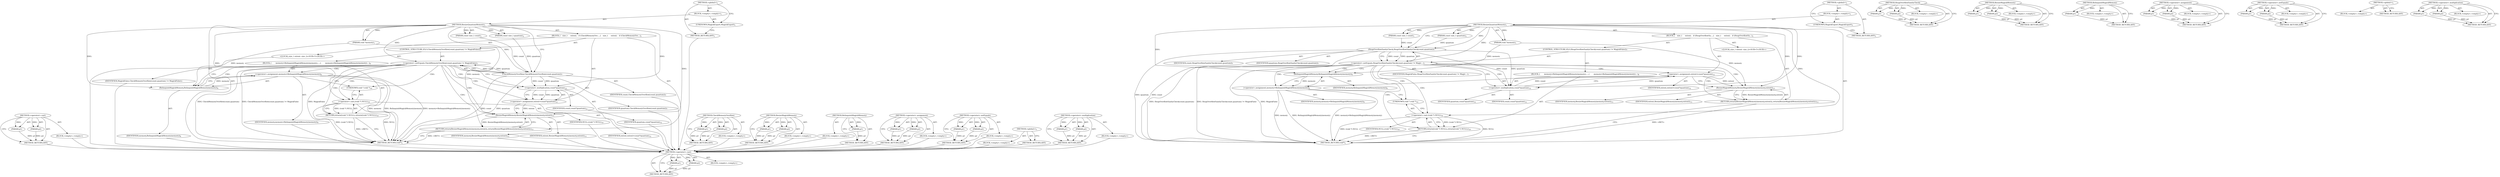 digraph "&lt;operator&gt;.multiplication" {
vulnerable_77 [label=<(METHOD,&lt;operator&gt;.cast)>];
vulnerable_78 [label=<(PARAM,p1)>];
vulnerable_79 [label=<(PARAM,p2)>];
vulnerable_80 [label=<(BLOCK,&lt;empty&gt;,&lt;empty&gt;)>];
vulnerable_81 [label=<(METHOD_RETURN,ANY)>];
vulnerable_6 [label=<(METHOD,&lt;global&gt;)<SUB>1</SUB>>];
vulnerable_7 [label=<(BLOCK,&lt;empty&gt;,&lt;empty&gt;)<SUB>1</SUB>>];
vulnerable_8 [label=<(UNKNOWN,MagickExport,MagickExport)<SUB>1</SUB>>];
vulnerable_9 [label=<(METHOD,ResizeQuantumMemory)<SUB>1</SUB>>];
vulnerable_10 [label=<(PARAM,void *memory)<SUB>1</SUB>>];
vulnerable_11 [label=<(PARAM,const size_t count)<SUB>1</SUB>>];
vulnerable_12 [label=<(PARAM,const size_t quantum)<SUB>2</SUB>>];
vulnerable_13 [label=<(BLOCK,{
   size_t
     extent;
 
  if (CheckMemoryOve...,{
   size_t
     extent;
 
  if (CheckMemoryOve...)<SUB>3</SUB>>];
vulnerable_14 [label="<(LOCAL,size_t extent: size_t)<SUB>5</SUB>>"];
vulnerable_15 [label=<(CONTROL_STRUCTURE,IF,if (CheckMemoryOverflow(count,quantum) != MagickFalse))<SUB>7</SUB>>];
vulnerable_16 [label=<(&lt;operator&gt;.notEquals,CheckMemoryOverflow(count,quantum) != MagickFalse)<SUB>7</SUB>>];
vulnerable_17 [label=<(CheckMemoryOverflow,CheckMemoryOverflow(count,quantum))<SUB>7</SUB>>];
vulnerable_18 [label=<(IDENTIFIER,count,CheckMemoryOverflow(count,quantum))<SUB>7</SUB>>];
vulnerable_19 [label=<(IDENTIFIER,quantum,CheckMemoryOverflow(count,quantum))<SUB>7</SUB>>];
vulnerable_20 [label=<(IDENTIFIER,MagickFalse,CheckMemoryOverflow(count,quantum) != MagickFalse)<SUB>7</SUB>>];
vulnerable_21 [label=<(BLOCK,{
       memory=RelinquishMagickMemory(memory);...,{
       memory=RelinquishMagickMemory(memory);...)<SUB>8</SUB>>];
vulnerable_22 [label=<(&lt;operator&gt;.assignment,memory=RelinquishMagickMemory(memory))<SUB>9</SUB>>];
vulnerable_23 [label=<(IDENTIFIER,memory,memory=RelinquishMagickMemory(memory))<SUB>9</SUB>>];
vulnerable_24 [label=<(RelinquishMagickMemory,RelinquishMagickMemory(memory))<SUB>9</SUB>>];
vulnerable_25 [label=<(IDENTIFIER,memory,RelinquishMagickMemory(memory))<SUB>9</SUB>>];
vulnerable_26 [label=<(RETURN,return((void *) NULL);,return((void *) NULL);)<SUB>10</SUB>>];
vulnerable_27 [label=<(&lt;operator&gt;.cast,(void *) NULL)<SUB>10</SUB>>];
vulnerable_28 [label=<(UNKNOWN,void *,void *)<SUB>10</SUB>>];
vulnerable_29 [label=<(IDENTIFIER,NULL,(void *) NULL)<SUB>10</SUB>>];
vulnerable_30 [label=<(&lt;operator&gt;.assignment,extent=count*quantum)<SUB>12</SUB>>];
vulnerable_31 [label=<(IDENTIFIER,extent,extent=count*quantum)<SUB>12</SUB>>];
vulnerable_32 [label=<(&lt;operator&gt;.multiplication,count*quantum)<SUB>12</SUB>>];
vulnerable_33 [label=<(IDENTIFIER,count,count*quantum)<SUB>12</SUB>>];
vulnerable_34 [label=<(IDENTIFIER,quantum,count*quantum)<SUB>12</SUB>>];
vulnerable_35 [label=<(RETURN,return(ResizeMagickMemory(memory,extent));,return(ResizeMagickMemory(memory,extent));)<SUB>13</SUB>>];
vulnerable_36 [label=<(ResizeMagickMemory,ResizeMagickMemory(memory,extent))<SUB>13</SUB>>];
vulnerable_37 [label=<(IDENTIFIER,memory,ResizeMagickMemory(memory,extent))<SUB>13</SUB>>];
vulnerable_38 [label=<(IDENTIFIER,extent,ResizeMagickMemory(memory,extent))<SUB>13</SUB>>];
vulnerable_39 [label=<(METHOD_RETURN,void*)<SUB>1</SUB>>];
vulnerable_41 [label=<(METHOD_RETURN,ANY)<SUB>1</SUB>>];
vulnerable_63 [label=<(METHOD,CheckMemoryOverflow)>];
vulnerable_64 [label=<(PARAM,p1)>];
vulnerable_65 [label=<(PARAM,p2)>];
vulnerable_66 [label=<(BLOCK,&lt;empty&gt;,&lt;empty&gt;)>];
vulnerable_67 [label=<(METHOD_RETURN,ANY)>];
vulnerable_87 [label=<(METHOD,ResizeMagickMemory)>];
vulnerable_88 [label=<(PARAM,p1)>];
vulnerable_89 [label=<(PARAM,p2)>];
vulnerable_90 [label=<(BLOCK,&lt;empty&gt;,&lt;empty&gt;)>];
vulnerable_91 [label=<(METHOD_RETURN,ANY)>];
vulnerable_73 [label=<(METHOD,RelinquishMagickMemory)>];
vulnerable_74 [label=<(PARAM,p1)>];
vulnerable_75 [label=<(BLOCK,&lt;empty&gt;,&lt;empty&gt;)>];
vulnerable_76 [label=<(METHOD_RETURN,ANY)>];
vulnerable_68 [label=<(METHOD,&lt;operator&gt;.assignment)>];
vulnerable_69 [label=<(PARAM,p1)>];
vulnerable_70 [label=<(PARAM,p2)>];
vulnerable_71 [label=<(BLOCK,&lt;empty&gt;,&lt;empty&gt;)>];
vulnerable_72 [label=<(METHOD_RETURN,ANY)>];
vulnerable_58 [label=<(METHOD,&lt;operator&gt;.notEquals)>];
vulnerable_59 [label=<(PARAM,p1)>];
vulnerable_60 [label=<(PARAM,p2)>];
vulnerable_61 [label=<(BLOCK,&lt;empty&gt;,&lt;empty&gt;)>];
vulnerable_62 [label=<(METHOD_RETURN,ANY)>];
vulnerable_52 [label=<(METHOD,&lt;global&gt;)<SUB>1</SUB>>];
vulnerable_53 [label=<(BLOCK,&lt;empty&gt;,&lt;empty&gt;)>];
vulnerable_54 [label=<(METHOD_RETURN,ANY)>];
vulnerable_82 [label=<(METHOD,&lt;operator&gt;.multiplication)>];
vulnerable_83 [label=<(PARAM,p1)>];
vulnerable_84 [label=<(PARAM,p2)>];
vulnerable_85 [label=<(BLOCK,&lt;empty&gt;,&lt;empty&gt;)>];
vulnerable_86 [label=<(METHOD_RETURN,ANY)>];
fixed_77 [label=<(METHOD,&lt;operator&gt;.cast)>];
fixed_78 [label=<(PARAM,p1)>];
fixed_79 [label=<(PARAM,p2)>];
fixed_80 [label=<(BLOCK,&lt;empty&gt;,&lt;empty&gt;)>];
fixed_81 [label=<(METHOD_RETURN,ANY)>];
fixed_6 [label=<(METHOD,&lt;global&gt;)<SUB>1</SUB>>];
fixed_7 [label=<(BLOCK,&lt;empty&gt;,&lt;empty&gt;)<SUB>1</SUB>>];
fixed_8 [label=<(UNKNOWN,MagickExport,MagickExport)<SUB>1</SUB>>];
fixed_9 [label=<(METHOD,ResizeQuantumMemory)<SUB>1</SUB>>];
fixed_10 [label=<(PARAM,void *memory)<SUB>1</SUB>>];
fixed_11 [label=<(PARAM,const size_t count)<SUB>1</SUB>>];
fixed_12 [label=<(PARAM,const size_t quantum)<SUB>2</SUB>>];
fixed_13 [label=<(BLOCK,{
   size_t
     extent;
 
  if (HeapOverflowSa...,{
   size_t
     extent;
 
  if (HeapOverflowSa...)<SUB>3</SUB>>];
fixed_14 [label="<(LOCAL,size_t extent: size_t)<SUB>5</SUB>>"];
fixed_15 [label=<(CONTROL_STRUCTURE,IF,if (HeapOverflowSanityCheck(count,quantum) != MagickFalse))<SUB>7</SUB>>];
fixed_16 [label=<(&lt;operator&gt;.notEquals,HeapOverflowSanityCheck(count,quantum) != Magic...)<SUB>7</SUB>>];
fixed_17 [label=<(HeapOverflowSanityCheck,HeapOverflowSanityCheck(count,quantum))<SUB>7</SUB>>];
fixed_18 [label=<(IDENTIFIER,count,HeapOverflowSanityCheck(count,quantum))<SUB>7</SUB>>];
fixed_19 [label=<(IDENTIFIER,quantum,HeapOverflowSanityCheck(count,quantum))<SUB>7</SUB>>];
fixed_20 [label=<(IDENTIFIER,MagickFalse,HeapOverflowSanityCheck(count,quantum) != Magic...)<SUB>7</SUB>>];
fixed_21 [label=<(BLOCK,{
       memory=RelinquishMagickMemory(memory);...,{
       memory=RelinquishMagickMemory(memory);...)<SUB>8</SUB>>];
fixed_22 [label=<(&lt;operator&gt;.assignment,memory=RelinquishMagickMemory(memory))<SUB>9</SUB>>];
fixed_23 [label=<(IDENTIFIER,memory,memory=RelinquishMagickMemory(memory))<SUB>9</SUB>>];
fixed_24 [label=<(RelinquishMagickMemory,RelinquishMagickMemory(memory))<SUB>9</SUB>>];
fixed_25 [label=<(IDENTIFIER,memory,RelinquishMagickMemory(memory))<SUB>9</SUB>>];
fixed_26 [label=<(RETURN,return((void *) NULL);,return((void *) NULL);)<SUB>10</SUB>>];
fixed_27 [label=<(&lt;operator&gt;.cast,(void *) NULL)<SUB>10</SUB>>];
fixed_28 [label=<(UNKNOWN,void *,void *)<SUB>10</SUB>>];
fixed_29 [label=<(IDENTIFIER,NULL,(void *) NULL)<SUB>10</SUB>>];
fixed_30 [label=<(&lt;operator&gt;.assignment,extent=count*quantum)<SUB>12</SUB>>];
fixed_31 [label=<(IDENTIFIER,extent,extent=count*quantum)<SUB>12</SUB>>];
fixed_32 [label=<(&lt;operator&gt;.multiplication,count*quantum)<SUB>12</SUB>>];
fixed_33 [label=<(IDENTIFIER,count,count*quantum)<SUB>12</SUB>>];
fixed_34 [label=<(IDENTIFIER,quantum,count*quantum)<SUB>12</SUB>>];
fixed_35 [label=<(RETURN,return(ResizeMagickMemory(memory,extent));,return(ResizeMagickMemory(memory,extent));)<SUB>13</SUB>>];
fixed_36 [label=<(ResizeMagickMemory,ResizeMagickMemory(memory,extent))<SUB>13</SUB>>];
fixed_37 [label=<(IDENTIFIER,memory,ResizeMagickMemory(memory,extent))<SUB>13</SUB>>];
fixed_38 [label=<(IDENTIFIER,extent,ResizeMagickMemory(memory,extent))<SUB>13</SUB>>];
fixed_39 [label=<(METHOD_RETURN,void*)<SUB>1</SUB>>];
fixed_41 [label=<(METHOD_RETURN,ANY)<SUB>1</SUB>>];
fixed_63 [label=<(METHOD,HeapOverflowSanityCheck)>];
fixed_64 [label=<(PARAM,p1)>];
fixed_65 [label=<(PARAM,p2)>];
fixed_66 [label=<(BLOCK,&lt;empty&gt;,&lt;empty&gt;)>];
fixed_67 [label=<(METHOD_RETURN,ANY)>];
fixed_87 [label=<(METHOD,ResizeMagickMemory)>];
fixed_88 [label=<(PARAM,p1)>];
fixed_89 [label=<(PARAM,p2)>];
fixed_90 [label=<(BLOCK,&lt;empty&gt;,&lt;empty&gt;)>];
fixed_91 [label=<(METHOD_RETURN,ANY)>];
fixed_73 [label=<(METHOD,RelinquishMagickMemory)>];
fixed_74 [label=<(PARAM,p1)>];
fixed_75 [label=<(BLOCK,&lt;empty&gt;,&lt;empty&gt;)>];
fixed_76 [label=<(METHOD_RETURN,ANY)>];
fixed_68 [label=<(METHOD,&lt;operator&gt;.assignment)>];
fixed_69 [label=<(PARAM,p1)>];
fixed_70 [label=<(PARAM,p2)>];
fixed_71 [label=<(BLOCK,&lt;empty&gt;,&lt;empty&gt;)>];
fixed_72 [label=<(METHOD_RETURN,ANY)>];
fixed_58 [label=<(METHOD,&lt;operator&gt;.notEquals)>];
fixed_59 [label=<(PARAM,p1)>];
fixed_60 [label=<(PARAM,p2)>];
fixed_61 [label=<(BLOCK,&lt;empty&gt;,&lt;empty&gt;)>];
fixed_62 [label=<(METHOD_RETURN,ANY)>];
fixed_52 [label=<(METHOD,&lt;global&gt;)<SUB>1</SUB>>];
fixed_53 [label=<(BLOCK,&lt;empty&gt;,&lt;empty&gt;)>];
fixed_54 [label=<(METHOD_RETURN,ANY)>];
fixed_82 [label=<(METHOD,&lt;operator&gt;.multiplication)>];
fixed_83 [label=<(PARAM,p1)>];
fixed_84 [label=<(PARAM,p2)>];
fixed_85 [label=<(BLOCK,&lt;empty&gt;,&lt;empty&gt;)>];
fixed_86 [label=<(METHOD_RETURN,ANY)>];
vulnerable_77 -> vulnerable_78  [key=0, label="AST: "];
vulnerable_77 -> vulnerable_78  [key=1, label="DDG: "];
vulnerable_77 -> vulnerable_80  [key=0, label="AST: "];
vulnerable_77 -> vulnerable_79  [key=0, label="AST: "];
vulnerable_77 -> vulnerable_79  [key=1, label="DDG: "];
vulnerable_77 -> vulnerable_81  [key=0, label="AST: "];
vulnerable_77 -> vulnerable_81  [key=1, label="CFG: "];
vulnerable_78 -> vulnerable_81  [key=0, label="DDG: p1"];
vulnerable_79 -> vulnerable_81  [key=0, label="DDG: p2"];
vulnerable_80 -> fixed_77  [key=0];
vulnerable_81 -> fixed_77  [key=0];
vulnerable_6 -> vulnerable_7  [key=0, label="AST: "];
vulnerable_6 -> vulnerable_41  [key=0, label="AST: "];
vulnerable_6 -> vulnerable_8  [key=0, label="CFG: "];
vulnerable_7 -> vulnerable_8  [key=0, label="AST: "];
vulnerable_7 -> vulnerable_9  [key=0, label="AST: "];
vulnerable_8 -> vulnerable_41  [key=0, label="CFG: "];
vulnerable_9 -> vulnerable_10  [key=0, label="AST: "];
vulnerable_9 -> vulnerable_10  [key=1, label="DDG: "];
vulnerable_9 -> vulnerable_11  [key=0, label="AST: "];
vulnerable_9 -> vulnerable_11  [key=1, label="DDG: "];
vulnerable_9 -> vulnerable_12  [key=0, label="AST: "];
vulnerable_9 -> vulnerable_12  [key=1, label="DDG: "];
vulnerable_9 -> vulnerable_13  [key=0, label="AST: "];
vulnerable_9 -> vulnerable_39  [key=0, label="AST: "];
vulnerable_9 -> vulnerable_17  [key=0, label="CFG: "];
vulnerable_9 -> vulnerable_17  [key=1, label="DDG: "];
vulnerable_9 -> vulnerable_16  [key=0, label="DDG: "];
vulnerable_9 -> vulnerable_32  [key=0, label="DDG: "];
vulnerable_9 -> vulnerable_36  [key=0, label="DDG: "];
vulnerable_9 -> vulnerable_27  [key=0, label="DDG: "];
vulnerable_9 -> vulnerable_24  [key=0, label="DDG: "];
vulnerable_10 -> vulnerable_36  [key=0, label="DDG: memory"];
vulnerable_10 -> vulnerable_24  [key=0, label="DDG: memory"];
vulnerable_11 -> vulnerable_17  [key=0, label="DDG: count"];
vulnerable_12 -> vulnerable_17  [key=0, label="DDG: quantum"];
vulnerable_13 -> vulnerable_14  [key=0, label="AST: "];
vulnerable_13 -> vulnerable_15  [key=0, label="AST: "];
vulnerable_13 -> vulnerable_30  [key=0, label="AST: "];
vulnerable_13 -> vulnerable_35  [key=0, label="AST: "];
vulnerable_14 -> fixed_77  [key=0];
vulnerable_15 -> vulnerable_16  [key=0, label="AST: "];
vulnerable_15 -> vulnerable_21  [key=0, label="AST: "];
vulnerable_16 -> vulnerable_17  [key=0, label="AST: "];
vulnerable_16 -> vulnerable_20  [key=0, label="AST: "];
vulnerable_16 -> vulnerable_24  [key=0, label="CFG: "];
vulnerable_16 -> vulnerable_24  [key=1, label="CDG: "];
vulnerable_16 -> vulnerable_32  [key=0, label="CFG: "];
vulnerable_16 -> vulnerable_32  [key=1, label="CDG: "];
vulnerable_16 -> vulnerable_39  [key=0, label="DDG: CheckMemoryOverflow(count,quantum)"];
vulnerable_16 -> vulnerable_39  [key=1, label="DDG: CheckMemoryOverflow(count,quantum) != MagickFalse"];
vulnerable_16 -> vulnerable_39  [key=2, label="DDG: MagickFalse"];
vulnerable_16 -> vulnerable_30  [key=0, label="CDG: "];
vulnerable_16 -> vulnerable_26  [key=0, label="CDG: "];
vulnerable_16 -> vulnerable_28  [key=0, label="CDG: "];
vulnerable_16 -> vulnerable_36  [key=0, label="CDG: "];
vulnerable_16 -> vulnerable_35  [key=0, label="CDG: "];
vulnerable_16 -> vulnerable_22  [key=0, label="CDG: "];
vulnerable_16 -> vulnerable_27  [key=0, label="CDG: "];
vulnerable_17 -> vulnerable_18  [key=0, label="AST: "];
vulnerable_17 -> vulnerable_19  [key=0, label="AST: "];
vulnerable_17 -> vulnerable_16  [key=0, label="CFG: "];
vulnerable_17 -> vulnerable_16  [key=1, label="DDG: count"];
vulnerable_17 -> vulnerable_16  [key=2, label="DDG: quantum"];
vulnerable_17 -> vulnerable_39  [key=0, label="DDG: count"];
vulnerable_17 -> vulnerable_39  [key=1, label="DDG: quantum"];
vulnerable_17 -> vulnerable_32  [key=0, label="DDG: count"];
vulnerable_17 -> vulnerable_32  [key=1, label="DDG: quantum"];
vulnerable_18 -> fixed_77  [key=0];
vulnerable_19 -> fixed_77  [key=0];
vulnerable_20 -> fixed_77  [key=0];
vulnerable_21 -> vulnerable_22  [key=0, label="AST: "];
vulnerable_21 -> vulnerable_26  [key=0, label="AST: "];
vulnerable_22 -> vulnerable_23  [key=0, label="AST: "];
vulnerable_22 -> vulnerable_24  [key=0, label="AST: "];
vulnerable_22 -> vulnerable_28  [key=0, label="CFG: "];
vulnerable_22 -> vulnerable_39  [key=0, label="DDG: memory"];
vulnerable_22 -> vulnerable_39  [key=1, label="DDG: RelinquishMagickMemory(memory)"];
vulnerable_22 -> vulnerable_39  [key=2, label="DDG: memory=RelinquishMagickMemory(memory)"];
vulnerable_23 -> fixed_77  [key=0];
vulnerable_24 -> vulnerable_25  [key=0, label="AST: "];
vulnerable_24 -> vulnerable_22  [key=0, label="CFG: "];
vulnerable_24 -> vulnerable_22  [key=1, label="DDG: memory"];
vulnerable_25 -> fixed_77  [key=0];
vulnerable_26 -> vulnerable_27  [key=0, label="AST: "];
vulnerable_26 -> vulnerable_39  [key=0, label="CFG: "];
vulnerable_26 -> vulnerable_39  [key=1, label="DDG: &lt;RET&gt;"];
vulnerable_27 -> vulnerable_28  [key=0, label="AST: "];
vulnerable_27 -> vulnerable_29  [key=0, label="AST: "];
vulnerable_27 -> vulnerable_26  [key=0, label="CFG: "];
vulnerable_27 -> vulnerable_26  [key=1, label="DDG: (void *) NULL"];
vulnerable_27 -> vulnerable_39  [key=0, label="DDG: NULL"];
vulnerable_27 -> vulnerable_39  [key=1, label="DDG: (void *) NULL"];
vulnerable_28 -> vulnerable_27  [key=0, label="CFG: "];
vulnerable_29 -> fixed_77  [key=0];
vulnerable_30 -> vulnerable_31  [key=0, label="AST: "];
vulnerable_30 -> vulnerable_32  [key=0, label="AST: "];
vulnerable_30 -> vulnerable_36  [key=0, label="CFG: "];
vulnerable_30 -> vulnerable_36  [key=1, label="DDG: extent"];
vulnerable_31 -> fixed_77  [key=0];
vulnerable_32 -> vulnerable_33  [key=0, label="AST: "];
vulnerable_32 -> vulnerable_34  [key=0, label="AST: "];
vulnerable_32 -> vulnerable_30  [key=0, label="CFG: "];
vulnerable_32 -> vulnerable_30  [key=1, label="DDG: count"];
vulnerable_32 -> vulnerable_30  [key=2, label="DDG: quantum"];
vulnerable_33 -> fixed_77  [key=0];
vulnerable_34 -> fixed_77  [key=0];
vulnerable_35 -> vulnerable_36  [key=0, label="AST: "];
vulnerable_35 -> vulnerable_39  [key=0, label="CFG: "];
vulnerable_35 -> vulnerable_39  [key=1, label="DDG: &lt;RET&gt;"];
vulnerable_36 -> vulnerable_37  [key=0, label="AST: "];
vulnerable_36 -> vulnerable_38  [key=0, label="AST: "];
vulnerable_36 -> vulnerable_35  [key=0, label="CFG: "];
vulnerable_36 -> vulnerable_35  [key=1, label="DDG: ResizeMagickMemory(memory,extent)"];
vulnerable_37 -> fixed_77  [key=0];
vulnerable_38 -> fixed_77  [key=0];
vulnerable_39 -> fixed_77  [key=0];
vulnerable_41 -> fixed_77  [key=0];
vulnerable_63 -> vulnerable_64  [key=0, label="AST: "];
vulnerable_63 -> vulnerable_64  [key=1, label="DDG: "];
vulnerable_63 -> vulnerable_66  [key=0, label="AST: "];
vulnerable_63 -> vulnerable_65  [key=0, label="AST: "];
vulnerable_63 -> vulnerable_65  [key=1, label="DDG: "];
vulnerable_63 -> vulnerable_67  [key=0, label="AST: "];
vulnerable_63 -> vulnerable_67  [key=1, label="CFG: "];
vulnerable_64 -> vulnerable_67  [key=0, label="DDG: p1"];
vulnerable_65 -> vulnerable_67  [key=0, label="DDG: p2"];
vulnerable_66 -> fixed_77  [key=0];
vulnerable_67 -> fixed_77  [key=0];
vulnerable_87 -> vulnerable_88  [key=0, label="AST: "];
vulnerable_87 -> vulnerable_88  [key=1, label="DDG: "];
vulnerable_87 -> vulnerable_90  [key=0, label="AST: "];
vulnerable_87 -> vulnerable_89  [key=0, label="AST: "];
vulnerable_87 -> vulnerable_89  [key=1, label="DDG: "];
vulnerable_87 -> vulnerable_91  [key=0, label="AST: "];
vulnerable_87 -> vulnerable_91  [key=1, label="CFG: "];
vulnerable_88 -> vulnerable_91  [key=0, label="DDG: p1"];
vulnerable_89 -> vulnerable_91  [key=0, label="DDG: p2"];
vulnerable_90 -> fixed_77  [key=0];
vulnerable_91 -> fixed_77  [key=0];
vulnerable_73 -> vulnerable_74  [key=0, label="AST: "];
vulnerable_73 -> vulnerable_74  [key=1, label="DDG: "];
vulnerable_73 -> vulnerable_75  [key=0, label="AST: "];
vulnerable_73 -> vulnerable_76  [key=0, label="AST: "];
vulnerable_73 -> vulnerable_76  [key=1, label="CFG: "];
vulnerable_74 -> vulnerable_76  [key=0, label="DDG: p1"];
vulnerable_75 -> fixed_77  [key=0];
vulnerable_76 -> fixed_77  [key=0];
vulnerable_68 -> vulnerable_69  [key=0, label="AST: "];
vulnerable_68 -> vulnerable_69  [key=1, label="DDG: "];
vulnerable_68 -> vulnerable_71  [key=0, label="AST: "];
vulnerable_68 -> vulnerable_70  [key=0, label="AST: "];
vulnerable_68 -> vulnerable_70  [key=1, label="DDG: "];
vulnerable_68 -> vulnerable_72  [key=0, label="AST: "];
vulnerable_68 -> vulnerable_72  [key=1, label="CFG: "];
vulnerable_69 -> vulnerable_72  [key=0, label="DDG: p1"];
vulnerable_70 -> vulnerable_72  [key=0, label="DDG: p2"];
vulnerable_71 -> fixed_77  [key=0];
vulnerable_72 -> fixed_77  [key=0];
vulnerable_58 -> vulnerable_59  [key=0, label="AST: "];
vulnerable_58 -> vulnerable_59  [key=1, label="DDG: "];
vulnerable_58 -> vulnerable_61  [key=0, label="AST: "];
vulnerable_58 -> vulnerable_60  [key=0, label="AST: "];
vulnerable_58 -> vulnerable_60  [key=1, label="DDG: "];
vulnerable_58 -> vulnerable_62  [key=0, label="AST: "];
vulnerable_58 -> vulnerable_62  [key=1, label="CFG: "];
vulnerable_59 -> vulnerable_62  [key=0, label="DDG: p1"];
vulnerable_60 -> vulnerable_62  [key=0, label="DDG: p2"];
vulnerable_61 -> fixed_77  [key=0];
vulnerable_62 -> fixed_77  [key=0];
vulnerable_52 -> vulnerable_53  [key=0, label="AST: "];
vulnerable_52 -> vulnerable_54  [key=0, label="AST: "];
vulnerable_52 -> vulnerable_54  [key=1, label="CFG: "];
vulnerable_53 -> fixed_77  [key=0];
vulnerable_54 -> fixed_77  [key=0];
vulnerable_82 -> vulnerable_83  [key=0, label="AST: "];
vulnerable_82 -> vulnerable_83  [key=1, label="DDG: "];
vulnerable_82 -> vulnerable_85  [key=0, label="AST: "];
vulnerable_82 -> vulnerable_84  [key=0, label="AST: "];
vulnerable_82 -> vulnerable_84  [key=1, label="DDG: "];
vulnerable_82 -> vulnerable_86  [key=0, label="AST: "];
vulnerable_82 -> vulnerable_86  [key=1, label="CFG: "];
vulnerable_83 -> vulnerable_86  [key=0, label="DDG: p1"];
vulnerable_84 -> vulnerable_86  [key=0, label="DDG: p2"];
vulnerable_85 -> fixed_77  [key=0];
vulnerable_86 -> fixed_77  [key=0];
fixed_77 -> fixed_78  [key=0, label="AST: "];
fixed_77 -> fixed_78  [key=1, label="DDG: "];
fixed_77 -> fixed_80  [key=0, label="AST: "];
fixed_77 -> fixed_79  [key=0, label="AST: "];
fixed_77 -> fixed_79  [key=1, label="DDG: "];
fixed_77 -> fixed_81  [key=0, label="AST: "];
fixed_77 -> fixed_81  [key=1, label="CFG: "];
fixed_78 -> fixed_81  [key=0, label="DDG: p1"];
fixed_79 -> fixed_81  [key=0, label="DDG: p2"];
fixed_6 -> fixed_7  [key=0, label="AST: "];
fixed_6 -> fixed_41  [key=0, label="AST: "];
fixed_6 -> fixed_8  [key=0, label="CFG: "];
fixed_7 -> fixed_8  [key=0, label="AST: "];
fixed_7 -> fixed_9  [key=0, label="AST: "];
fixed_8 -> fixed_41  [key=0, label="CFG: "];
fixed_9 -> fixed_10  [key=0, label="AST: "];
fixed_9 -> fixed_10  [key=1, label="DDG: "];
fixed_9 -> fixed_11  [key=0, label="AST: "];
fixed_9 -> fixed_11  [key=1, label="DDG: "];
fixed_9 -> fixed_12  [key=0, label="AST: "];
fixed_9 -> fixed_12  [key=1, label="DDG: "];
fixed_9 -> fixed_13  [key=0, label="AST: "];
fixed_9 -> fixed_39  [key=0, label="AST: "];
fixed_9 -> fixed_17  [key=0, label="CFG: "];
fixed_9 -> fixed_17  [key=1, label="DDG: "];
fixed_9 -> fixed_16  [key=0, label="DDG: "];
fixed_9 -> fixed_32  [key=0, label="DDG: "];
fixed_9 -> fixed_36  [key=0, label="DDG: "];
fixed_9 -> fixed_27  [key=0, label="DDG: "];
fixed_9 -> fixed_24  [key=0, label="DDG: "];
fixed_10 -> fixed_36  [key=0, label="DDG: memory"];
fixed_10 -> fixed_24  [key=0, label="DDG: memory"];
fixed_11 -> fixed_17  [key=0, label="DDG: count"];
fixed_12 -> fixed_17  [key=0, label="DDG: quantum"];
fixed_13 -> fixed_14  [key=0, label="AST: "];
fixed_13 -> fixed_15  [key=0, label="AST: "];
fixed_13 -> fixed_30  [key=0, label="AST: "];
fixed_13 -> fixed_35  [key=0, label="AST: "];
fixed_15 -> fixed_16  [key=0, label="AST: "];
fixed_15 -> fixed_21  [key=0, label="AST: "];
fixed_16 -> fixed_17  [key=0, label="AST: "];
fixed_16 -> fixed_20  [key=0, label="AST: "];
fixed_16 -> fixed_24  [key=0, label="CFG: "];
fixed_16 -> fixed_24  [key=1, label="CDG: "];
fixed_16 -> fixed_32  [key=0, label="CFG: "];
fixed_16 -> fixed_32  [key=1, label="CDG: "];
fixed_16 -> fixed_39  [key=0, label="DDG: HeapOverflowSanityCheck(count,quantum)"];
fixed_16 -> fixed_39  [key=1, label="DDG: HeapOverflowSanityCheck(count,quantum) != MagickFalse"];
fixed_16 -> fixed_39  [key=2, label="DDG: MagickFalse"];
fixed_16 -> fixed_30  [key=0, label="CDG: "];
fixed_16 -> fixed_26  [key=0, label="CDG: "];
fixed_16 -> fixed_28  [key=0, label="CDG: "];
fixed_16 -> fixed_36  [key=0, label="CDG: "];
fixed_16 -> fixed_35  [key=0, label="CDG: "];
fixed_16 -> fixed_22  [key=0, label="CDG: "];
fixed_16 -> fixed_27  [key=0, label="CDG: "];
fixed_17 -> fixed_18  [key=0, label="AST: "];
fixed_17 -> fixed_19  [key=0, label="AST: "];
fixed_17 -> fixed_16  [key=0, label="CFG: "];
fixed_17 -> fixed_16  [key=1, label="DDG: count"];
fixed_17 -> fixed_16  [key=2, label="DDG: quantum"];
fixed_17 -> fixed_39  [key=0, label="DDG: count"];
fixed_17 -> fixed_39  [key=1, label="DDG: quantum"];
fixed_17 -> fixed_32  [key=0, label="DDG: count"];
fixed_17 -> fixed_32  [key=1, label="DDG: quantum"];
fixed_21 -> fixed_22  [key=0, label="AST: "];
fixed_21 -> fixed_26  [key=0, label="AST: "];
fixed_22 -> fixed_23  [key=0, label="AST: "];
fixed_22 -> fixed_24  [key=0, label="AST: "];
fixed_22 -> fixed_28  [key=0, label="CFG: "];
fixed_22 -> fixed_39  [key=0, label="DDG: memory"];
fixed_22 -> fixed_39  [key=1, label="DDG: RelinquishMagickMemory(memory)"];
fixed_22 -> fixed_39  [key=2, label="DDG: memory=RelinquishMagickMemory(memory)"];
fixed_24 -> fixed_25  [key=0, label="AST: "];
fixed_24 -> fixed_22  [key=0, label="CFG: "];
fixed_24 -> fixed_22  [key=1, label="DDG: memory"];
fixed_26 -> fixed_27  [key=0, label="AST: "];
fixed_26 -> fixed_39  [key=0, label="CFG: "];
fixed_26 -> fixed_39  [key=1, label="DDG: &lt;RET&gt;"];
fixed_27 -> fixed_28  [key=0, label="AST: "];
fixed_27 -> fixed_29  [key=0, label="AST: "];
fixed_27 -> fixed_26  [key=0, label="CFG: "];
fixed_27 -> fixed_26  [key=1, label="DDG: (void *) NULL"];
fixed_27 -> fixed_39  [key=0, label="DDG: NULL"];
fixed_27 -> fixed_39  [key=1, label="DDG: (void *) NULL"];
fixed_28 -> fixed_27  [key=0, label="CFG: "];
fixed_30 -> fixed_31  [key=0, label="AST: "];
fixed_30 -> fixed_32  [key=0, label="AST: "];
fixed_30 -> fixed_36  [key=0, label="CFG: "];
fixed_30 -> fixed_36  [key=1, label="DDG: extent"];
fixed_32 -> fixed_33  [key=0, label="AST: "];
fixed_32 -> fixed_34  [key=0, label="AST: "];
fixed_32 -> fixed_30  [key=0, label="CFG: "];
fixed_32 -> fixed_30  [key=1, label="DDG: count"];
fixed_32 -> fixed_30  [key=2, label="DDG: quantum"];
fixed_35 -> fixed_36  [key=0, label="AST: "];
fixed_35 -> fixed_39  [key=0, label="CFG: "];
fixed_35 -> fixed_39  [key=1, label="DDG: &lt;RET&gt;"];
fixed_36 -> fixed_37  [key=0, label="AST: "];
fixed_36 -> fixed_38  [key=0, label="AST: "];
fixed_36 -> fixed_35  [key=0, label="CFG: "];
fixed_36 -> fixed_35  [key=1, label="DDG: ResizeMagickMemory(memory,extent)"];
fixed_63 -> fixed_64  [key=0, label="AST: "];
fixed_63 -> fixed_64  [key=1, label="DDG: "];
fixed_63 -> fixed_66  [key=0, label="AST: "];
fixed_63 -> fixed_65  [key=0, label="AST: "];
fixed_63 -> fixed_65  [key=1, label="DDG: "];
fixed_63 -> fixed_67  [key=0, label="AST: "];
fixed_63 -> fixed_67  [key=1, label="CFG: "];
fixed_64 -> fixed_67  [key=0, label="DDG: p1"];
fixed_65 -> fixed_67  [key=0, label="DDG: p2"];
fixed_87 -> fixed_88  [key=0, label="AST: "];
fixed_87 -> fixed_88  [key=1, label="DDG: "];
fixed_87 -> fixed_90  [key=0, label="AST: "];
fixed_87 -> fixed_89  [key=0, label="AST: "];
fixed_87 -> fixed_89  [key=1, label="DDG: "];
fixed_87 -> fixed_91  [key=0, label="AST: "];
fixed_87 -> fixed_91  [key=1, label="CFG: "];
fixed_88 -> fixed_91  [key=0, label="DDG: p1"];
fixed_89 -> fixed_91  [key=0, label="DDG: p2"];
fixed_73 -> fixed_74  [key=0, label="AST: "];
fixed_73 -> fixed_74  [key=1, label="DDG: "];
fixed_73 -> fixed_75  [key=0, label="AST: "];
fixed_73 -> fixed_76  [key=0, label="AST: "];
fixed_73 -> fixed_76  [key=1, label="CFG: "];
fixed_74 -> fixed_76  [key=0, label="DDG: p1"];
fixed_68 -> fixed_69  [key=0, label="AST: "];
fixed_68 -> fixed_69  [key=1, label="DDG: "];
fixed_68 -> fixed_71  [key=0, label="AST: "];
fixed_68 -> fixed_70  [key=0, label="AST: "];
fixed_68 -> fixed_70  [key=1, label="DDG: "];
fixed_68 -> fixed_72  [key=0, label="AST: "];
fixed_68 -> fixed_72  [key=1, label="CFG: "];
fixed_69 -> fixed_72  [key=0, label="DDG: p1"];
fixed_70 -> fixed_72  [key=0, label="DDG: p2"];
fixed_58 -> fixed_59  [key=0, label="AST: "];
fixed_58 -> fixed_59  [key=1, label="DDG: "];
fixed_58 -> fixed_61  [key=0, label="AST: "];
fixed_58 -> fixed_60  [key=0, label="AST: "];
fixed_58 -> fixed_60  [key=1, label="DDG: "];
fixed_58 -> fixed_62  [key=0, label="AST: "];
fixed_58 -> fixed_62  [key=1, label="CFG: "];
fixed_59 -> fixed_62  [key=0, label="DDG: p1"];
fixed_60 -> fixed_62  [key=0, label="DDG: p2"];
fixed_52 -> fixed_53  [key=0, label="AST: "];
fixed_52 -> fixed_54  [key=0, label="AST: "];
fixed_52 -> fixed_54  [key=1, label="CFG: "];
fixed_82 -> fixed_83  [key=0, label="AST: "];
fixed_82 -> fixed_83  [key=1, label="DDG: "];
fixed_82 -> fixed_85  [key=0, label="AST: "];
fixed_82 -> fixed_84  [key=0, label="AST: "];
fixed_82 -> fixed_84  [key=1, label="DDG: "];
fixed_82 -> fixed_86  [key=0, label="AST: "];
fixed_82 -> fixed_86  [key=1, label="CFG: "];
fixed_83 -> fixed_86  [key=0, label="DDG: p1"];
fixed_84 -> fixed_86  [key=0, label="DDG: p2"];
}
